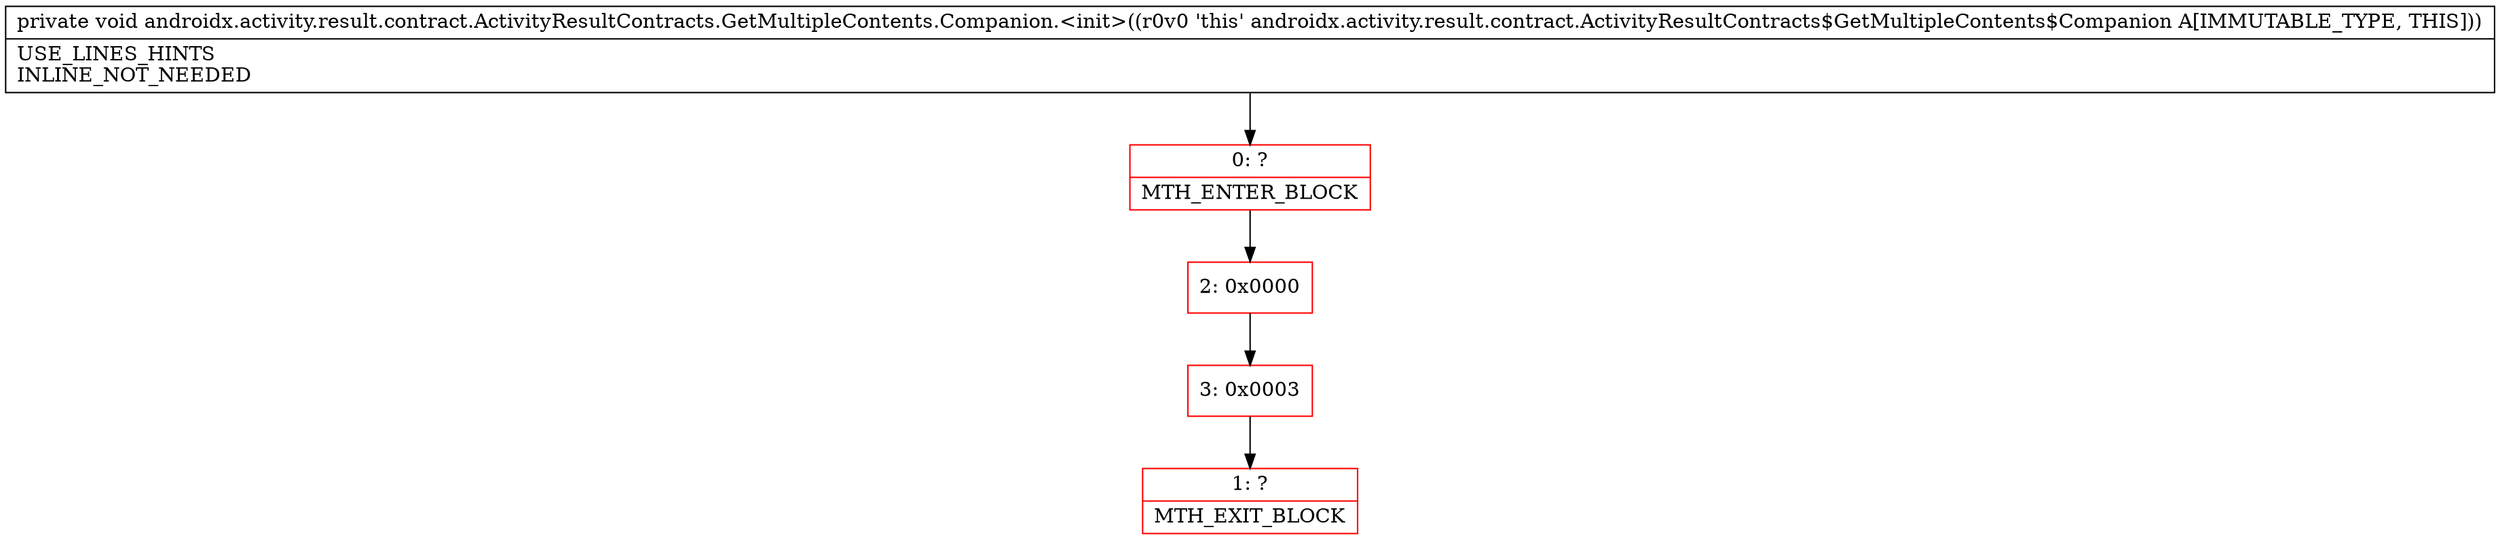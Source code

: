 digraph "CFG forandroidx.activity.result.contract.ActivityResultContracts.GetMultipleContents.Companion.\<init\>()V" {
subgraph cluster_Region_1700191663 {
label = "R(0)";
node [shape=record,color=blue];
}
Node_0 [shape=record,color=red,label="{0\:\ ?|MTH_ENTER_BLOCK\l}"];
Node_2 [shape=record,color=red,label="{2\:\ 0x0000}"];
Node_3 [shape=record,color=red,label="{3\:\ 0x0003}"];
Node_1 [shape=record,color=red,label="{1\:\ ?|MTH_EXIT_BLOCK\l}"];
MethodNode[shape=record,label="{private void androidx.activity.result.contract.ActivityResultContracts.GetMultipleContents.Companion.\<init\>((r0v0 'this' androidx.activity.result.contract.ActivityResultContracts$GetMultipleContents$Companion A[IMMUTABLE_TYPE, THIS]))  | USE_LINES_HINTS\lINLINE_NOT_NEEDED\l}"];
MethodNode -> Node_0;Node_0 -> Node_2;
Node_2 -> Node_3;
Node_3 -> Node_1;
}

